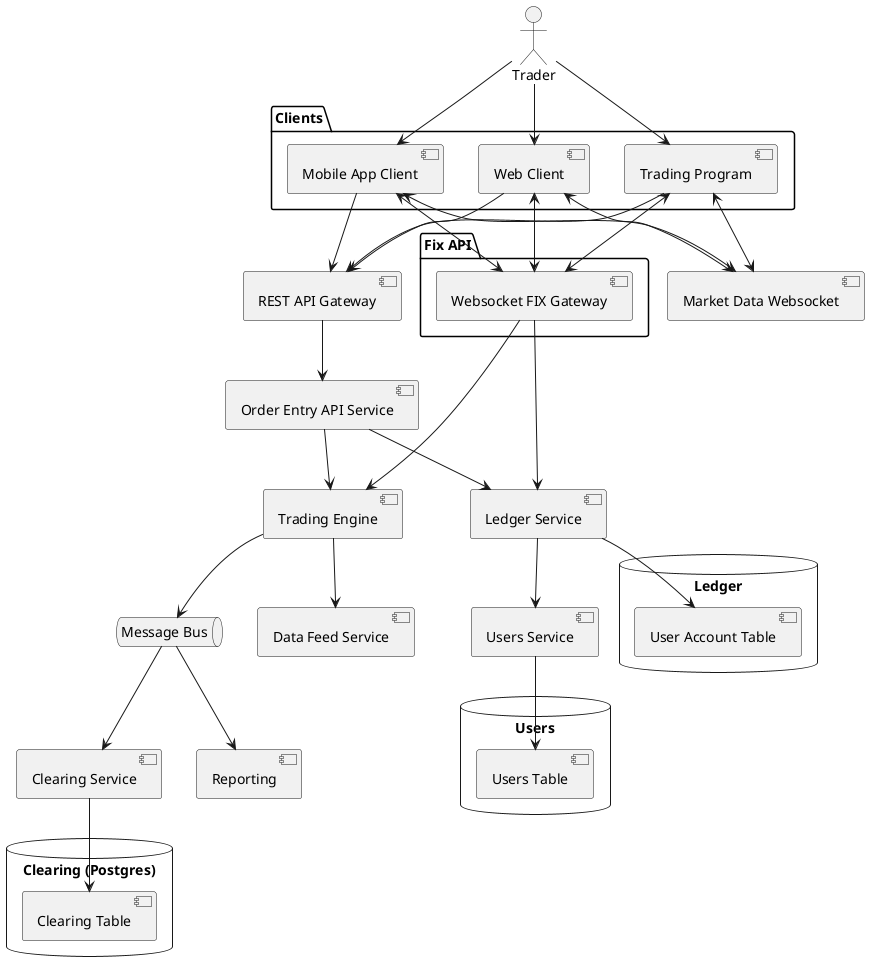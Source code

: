 @startuml Exchange System Design Architecture
actor Trader
top to bottom direction

package "Clients" {
    Trader --> [Web Client]
    Trader --> [Mobile App Client]
    Trader --> [Trading Program]
}

[Web Client] --> [REST API Gateway]
[Mobile App Client] --> [REST API Gateway]
[Trading Program] --> [REST API Gateway]



[Web Client] <--> [Market Data Websocket]
[Mobile App Client] <--> [Market Data Websocket]
[Trading Program] <--> [Market Data Websocket]

package "Fix API" {
    [Web Client] <--> [Websocket FIX Gateway]
    [Mobile App Client] <--> [Websocket FIX Gateway]
    [Trading Program] <--> [Websocket FIX Gateway]
}

[REST API Gateway] --> [Order Entry API Service]

[Order Entry API Service] --> [Ledger Service]
[Order Entry API Service] --> [Trading Engine]

[Websocket FIX Gateway] --> [Ledger Service]
[Websocket FIX Gateway] --> [Trading Engine]

database "Ledger" {
    [Ledger Service] --> [User Account Table]
}

[Ledger Service] --> [Users Service]

database "Users" {
    [Users Service] --> [Users Table]
}

queue "Message Bus"

[Trading Engine] --> [Message Bus]
[Trading Engine] --> [Data Feed Service]

[Message Bus] --> [Reporting]
[Message Bus] --> [Clearing Service]

database "Clearing (Postgres)" {
    [Clearing Service] --> [Clearing Table]
}

@enduml
